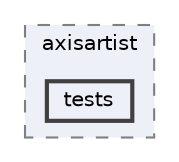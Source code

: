 digraph "/home/jam/Research/IRES-2025/dev/src/llm-scripts/testing/hypothesis-testing/hyp-env/lib/python3.12/site-packages/mpl_toolkits/axisartist/tests"
{
 // LATEX_PDF_SIZE
  bgcolor="transparent";
  edge [fontname=Helvetica,fontsize=10,labelfontname=Helvetica,labelfontsize=10];
  node [fontname=Helvetica,fontsize=10,shape=box,height=0.2,width=0.4];
  compound=true
  subgraph clusterdir_a3b7cde911bbc5c515d6ed80e7a66354 {
    graph [ bgcolor="#edf0f7", pencolor="grey50", label="axisartist", fontname=Helvetica,fontsize=10 style="filled,dashed", URL="dir_a3b7cde911bbc5c515d6ed80e7a66354.html",tooltip=""]
  dir_a55d51ce144f4985faeb5688e61260e6 [label="tests", fillcolor="#edf0f7", color="grey25", style="filled,bold", URL="dir_a55d51ce144f4985faeb5688e61260e6.html",tooltip=""];
  }
}
